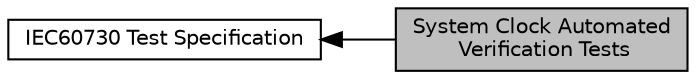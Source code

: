 digraph "System Clock Automated Verification Tests"
{
  edge [fontname="Helvetica",fontsize="10",labelfontname="Helvetica",labelfontsize="10"];
  node [fontname="Helvetica",fontsize="10",shape=box];
  rankdir=LR;
  Node1 [label="System Clock Automated\l Verification Tests",height=0.2,width=0.4,color="black", fillcolor="grey75", style="filled", fontcolor="black",tooltip="Python script for the IEC60730 system clock Verification tests."];
  Node2 [label="IEC60730 Test Specification",height=0.2,width=0.4,color="black", fillcolor="white", style="filled",URL="$group__IEC60730__VERIFICATION.html",tooltip="Automated tests for validating correct firmware operation."];
  Node2->Node1 [shape=plaintext, dir="back", style="solid"];
}
